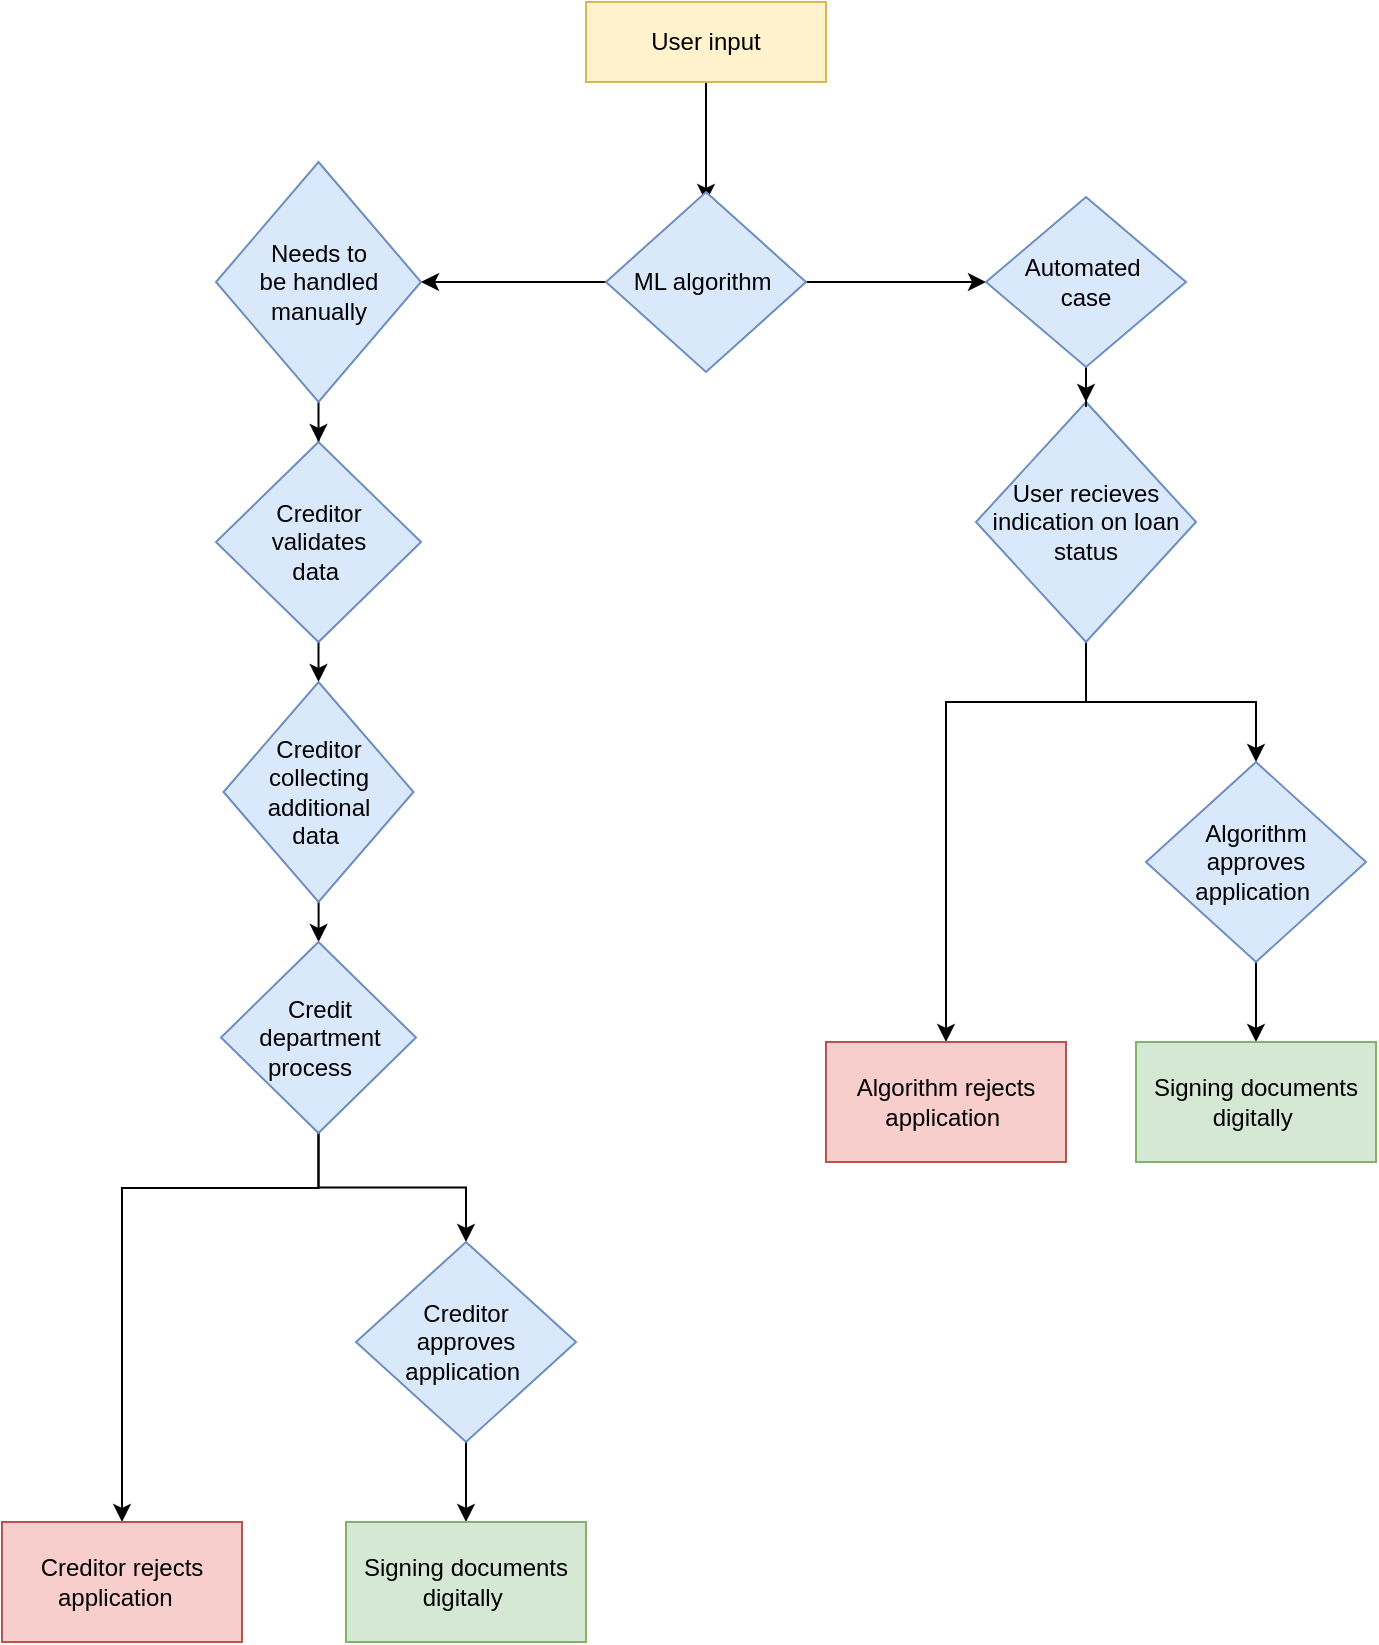 <mxfile version="14.7.7" type="device"><diagram id="8XS5uLq0uimKXk6fRrIW" name="Page-1"><mxGraphModel dx="786" dy="537" grid="1" gridSize="10" guides="1" tooltips="1" connect="1" arrows="1" fold="1" page="1" pageScale="1" pageWidth="827" pageHeight="1169" math="0" shadow="0"><root><mxCell id="0"/><mxCell id="1" parent="0"/><mxCell id="mpQdPFpmraog0_wo2kOx-3" value="" style="edgeStyle=orthogonalEdgeStyle;rounded=0;orthogonalLoop=1;jettySize=auto;html=1;" parent="1" source="mpQdPFpmraog0_wo2kOx-1" edge="1"><mxGeometry relative="1" as="geometry"><mxPoint x="440" y="130" as="targetPoint"/></mxGeometry></mxCell><mxCell id="mpQdPFpmraog0_wo2kOx-1" value="User input" style="rounded=0;whiteSpace=wrap;html=1;fillColor=#fff2cc;strokeColor=#d6b656;" parent="1" vertex="1"><mxGeometry x="380" y="30" width="120" height="40" as="geometry"/></mxCell><mxCell id="AgTuQeQLwFfUEWnGQnqK-15" value="" style="edgeStyle=orthogonalEdgeStyle;rounded=0;orthogonalLoop=1;jettySize=auto;html=1;" edge="1" parent="1" source="AgTuQeQLwFfUEWnGQnqK-1" target="AgTuQeQLwFfUEWnGQnqK-4"><mxGeometry relative="1" as="geometry"/></mxCell><mxCell id="AgTuQeQLwFfUEWnGQnqK-20" value="" style="edgeStyle=orthogonalEdgeStyle;rounded=0;orthogonalLoop=1;jettySize=auto;html=1;exitX=0;exitY=0.5;exitDx=0;exitDy=0;" edge="1" parent="1" source="AgTuQeQLwFfUEWnGQnqK-1" target="AgTuQeQLwFfUEWnGQnqK-5"><mxGeometry relative="1" as="geometry"><mxPoint x="368" y="170" as="sourcePoint"/></mxGeometry></mxCell><mxCell id="AgTuQeQLwFfUEWnGQnqK-1" value="ML algorithm&amp;nbsp;" style="rhombus;whiteSpace=wrap;html=1;fillColor=#dae8fc;strokeColor=#6c8ebf;" vertex="1" parent="1"><mxGeometry x="390" y="125" width="100" height="90" as="geometry"/></mxCell><mxCell id="AgTuQeQLwFfUEWnGQnqK-17" value="" style="edgeStyle=orthogonalEdgeStyle;rounded=0;orthogonalLoop=1;jettySize=auto;html=1;" edge="1" parent="1" source="AgTuQeQLwFfUEWnGQnqK-2" target="AgTuQeQLwFfUEWnGQnqK-11"><mxGeometry relative="1" as="geometry"/></mxCell><mxCell id="AgTuQeQLwFfUEWnGQnqK-19" value="" style="edgeStyle=orthogonalEdgeStyle;rounded=0;orthogonalLoop=1;jettySize=auto;html=1;" edge="1" parent="1" source="AgTuQeQLwFfUEWnGQnqK-2" target="AgTuQeQLwFfUEWnGQnqK-12"><mxGeometry relative="1" as="geometry"><Array as="points"><mxPoint x="630" y="380"/><mxPoint x="560" y="380"/></Array></mxGeometry></mxCell><mxCell id="AgTuQeQLwFfUEWnGQnqK-2" value="User recieves&lt;br&gt;indication on loan status&lt;br&gt;" style="rhombus;whiteSpace=wrap;html=1;fillColor=#dae8fc;strokeColor=#6c8ebf;" vertex="1" parent="1"><mxGeometry x="575" y="230" width="110" height="120" as="geometry"/></mxCell><mxCell id="AgTuQeQLwFfUEWnGQnqK-16" value="" style="edgeStyle=orthogonalEdgeStyle;rounded=0;orthogonalLoop=1;jettySize=auto;html=1;" edge="1" parent="1" source="AgTuQeQLwFfUEWnGQnqK-4" target="AgTuQeQLwFfUEWnGQnqK-2"><mxGeometry relative="1" as="geometry"/></mxCell><mxCell id="AgTuQeQLwFfUEWnGQnqK-4" value="Automated&amp;nbsp;&lt;br&gt;case" style="rhombus;whiteSpace=wrap;html=1;fillColor=#dae8fc;strokeColor=#6c8ebf;" vertex="1" parent="1"><mxGeometry x="580" y="127.5" width="100" height="85" as="geometry"/></mxCell><mxCell id="AgTuQeQLwFfUEWnGQnqK-21" value="" style="edgeStyle=orthogonalEdgeStyle;rounded=0;orthogonalLoop=1;jettySize=auto;html=1;" edge="1" parent="1" source="AgTuQeQLwFfUEWnGQnqK-5" target="AgTuQeQLwFfUEWnGQnqK-6"><mxGeometry relative="1" as="geometry"/></mxCell><mxCell id="AgTuQeQLwFfUEWnGQnqK-5" value="Needs to &lt;br&gt;be handled manually" style="rhombus;whiteSpace=wrap;html=1;fillColor=#dae8fc;strokeColor=#6c8ebf;" vertex="1" parent="1"><mxGeometry x="195" y="110" width="102.5" height="120" as="geometry"/></mxCell><mxCell id="AgTuQeQLwFfUEWnGQnqK-22" value="" style="edgeStyle=orthogonalEdgeStyle;rounded=0;orthogonalLoop=1;jettySize=auto;html=1;" edge="1" parent="1" source="AgTuQeQLwFfUEWnGQnqK-6" target="AgTuQeQLwFfUEWnGQnqK-7"><mxGeometry relative="1" as="geometry"/></mxCell><mxCell id="AgTuQeQLwFfUEWnGQnqK-6" value="Creditor &lt;br&gt;validates &lt;br&gt;data&amp;nbsp;" style="rhombus;whiteSpace=wrap;html=1;fillColor=#dae8fc;strokeColor=#6c8ebf;" vertex="1" parent="1"><mxGeometry x="195" y="250" width="102.5" height="100" as="geometry"/></mxCell><mxCell id="AgTuQeQLwFfUEWnGQnqK-23" value="" style="edgeStyle=orthogonalEdgeStyle;rounded=0;orthogonalLoop=1;jettySize=auto;html=1;" edge="1" parent="1" source="AgTuQeQLwFfUEWnGQnqK-7" target="AgTuQeQLwFfUEWnGQnqK-8"><mxGeometry relative="1" as="geometry"/></mxCell><mxCell id="AgTuQeQLwFfUEWnGQnqK-7" value="Creditor collecting additional &lt;br&gt;data&amp;nbsp;" style="rhombus;whiteSpace=wrap;html=1;fillColor=#dae8fc;strokeColor=#6c8ebf;" vertex="1" parent="1"><mxGeometry x="198.75" y="370" width="95" height="110" as="geometry"/></mxCell><mxCell id="AgTuQeQLwFfUEWnGQnqK-35" value="" style="edgeStyle=orthogonalEdgeStyle;rounded=0;orthogonalLoop=1;jettySize=auto;html=1;" edge="1" parent="1" source="AgTuQeQLwFfUEWnGQnqK-8" target="AgTuQeQLwFfUEWnGQnqK-26"><mxGeometry relative="1" as="geometry"/></mxCell><mxCell id="AgTuQeQLwFfUEWnGQnqK-36" value="" style="edgeStyle=orthogonalEdgeStyle;rounded=0;orthogonalLoop=1;jettySize=auto;html=1;" edge="1" parent="1" source="AgTuQeQLwFfUEWnGQnqK-8"><mxGeometry relative="1" as="geometry"><mxPoint x="148" y="790" as="targetPoint"/><Array as="points"><mxPoint x="246" y="623"/><mxPoint x="148" y="623"/></Array></mxGeometry></mxCell><mxCell id="AgTuQeQLwFfUEWnGQnqK-8" value="Credit department process&amp;nbsp; &amp;nbsp;" style="rhombus;whiteSpace=wrap;html=1;fillColor=#dae8fc;strokeColor=#6c8ebf;" vertex="1" parent="1"><mxGeometry x="197.5" y="500" width="97.5" height="95.5" as="geometry"/></mxCell><mxCell id="AgTuQeQLwFfUEWnGQnqK-18" value="" style="edgeStyle=orthogonalEdgeStyle;rounded=0;orthogonalLoop=1;jettySize=auto;html=1;" edge="1" parent="1" source="AgTuQeQLwFfUEWnGQnqK-11" target="AgTuQeQLwFfUEWnGQnqK-13"><mxGeometry relative="1" as="geometry"/></mxCell><mxCell id="AgTuQeQLwFfUEWnGQnqK-11" value="Algorithm &lt;br&gt;approves application&amp;nbsp;" style="rhombus;whiteSpace=wrap;html=1;fillColor=#dae8fc;strokeColor=#6c8ebf;" vertex="1" parent="1"><mxGeometry x="660" y="410" width="110" height="100" as="geometry"/></mxCell><mxCell id="AgTuQeQLwFfUEWnGQnqK-12" value="Algorithm rejects application&amp;nbsp;" style="rounded=0;whiteSpace=wrap;html=1;fillColor=#f8cecc;strokeColor=#b85450;" vertex="1" parent="1"><mxGeometry x="500" y="550" width="120" height="60" as="geometry"/></mxCell><mxCell id="AgTuQeQLwFfUEWnGQnqK-13" value="&lt;span style=&quot;color: rgb(0 , 0 , 0) ; font-family: &amp;#34;helvetica&amp;#34; ; font-size: 12px ; font-style: normal ; font-weight: 400 ; letter-spacing: normal ; text-align: center ; text-indent: 0px ; text-transform: none ; word-spacing: 0px ; display: inline ; float: none&quot;&gt;Signing documents digitally&amp;nbsp;&lt;/span&gt;" style="rounded=0;whiteSpace=wrap;html=1;fillColor=#d5e8d4;strokeColor=#82b366;" vertex="1" parent="1"><mxGeometry x="655" y="550" width="120" height="60" as="geometry"/></mxCell><mxCell id="AgTuQeQLwFfUEWnGQnqK-24" value="Creditor rejects application&amp;nbsp;&amp;nbsp;" style="rounded=0;whiteSpace=wrap;html=1;fillColor=#f8cecc;strokeColor=#b85450;" vertex="1" parent="1"><mxGeometry x="88" y="790" width="120" height="60" as="geometry"/></mxCell><mxCell id="AgTuQeQLwFfUEWnGQnqK-34" value="" style="edgeStyle=orthogonalEdgeStyle;rounded=0;orthogonalLoop=1;jettySize=auto;html=1;" edge="1" parent="1" source="AgTuQeQLwFfUEWnGQnqK-26" target="AgTuQeQLwFfUEWnGQnqK-27"><mxGeometry relative="1" as="geometry"/></mxCell><mxCell id="AgTuQeQLwFfUEWnGQnqK-26" value="Creditor &lt;br&gt;approves application&amp;nbsp;" style="rhombus;whiteSpace=wrap;html=1;fillColor=#dae8fc;strokeColor=#6c8ebf;" vertex="1" parent="1"><mxGeometry x="265" y="650" width="110" height="100" as="geometry"/></mxCell><mxCell id="AgTuQeQLwFfUEWnGQnqK-27" value="&lt;span style=&quot;color: rgb(0 , 0 , 0) ; font-family: &amp;#34;helvetica&amp;#34; ; font-size: 12px ; font-style: normal ; font-weight: 400 ; letter-spacing: normal ; text-align: center ; text-indent: 0px ; text-transform: none ; word-spacing: 0px ; display: inline ; float: none&quot;&gt;Signing documents digitally&amp;nbsp;&lt;/span&gt;" style="rounded=0;whiteSpace=wrap;html=1;fillColor=#d5e8d4;strokeColor=#82b366;" vertex="1" parent="1"><mxGeometry x="260" y="790" width="120" height="60" as="geometry"/></mxCell></root></mxGraphModel></diagram></mxfile>